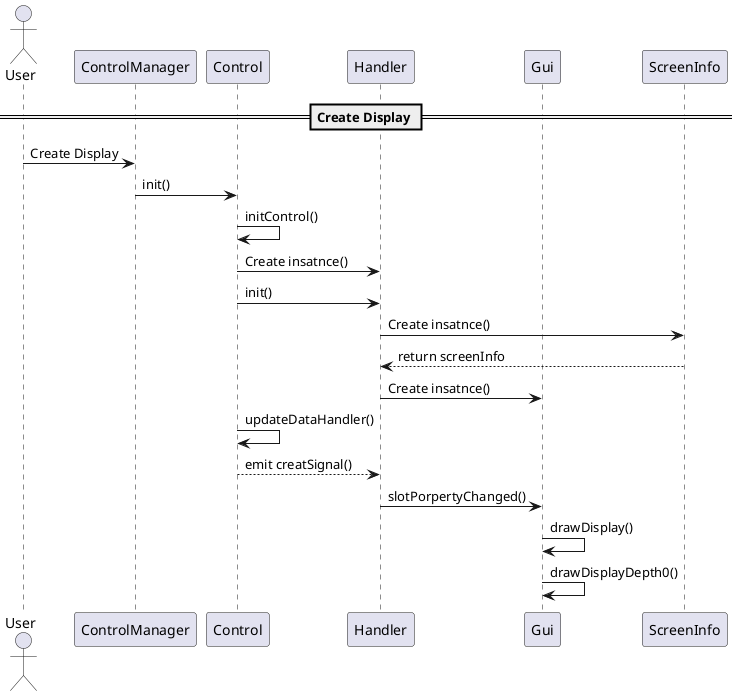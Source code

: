 @startuml

actor User order 10

participant ControlManager order 10

participant Control order 20
participant Handler order 30
participant Gui order 40

participant ScreenInfo order 50

== Create Display ==


User -> ControlManager: Create Display

ControlManager -> Control: init()
Control -> Control: initControl()
Control -> Handler: Create insatnce()
Control -> Handler: init()
Handler -> ScreenInfo: Create insatnce()
Handler <-- ScreenInfo: return screenInfo
Handler -> Gui: Create insatnce()
Control -> Control: updateDataHandler()
Control --> Handler: emit creatSignal()
Handler -> Gui: slotPorpertyChanged()
Gui -> Gui: drawDisplay()
Gui -> Gui: drawDisplayDepth0()


@enduml

